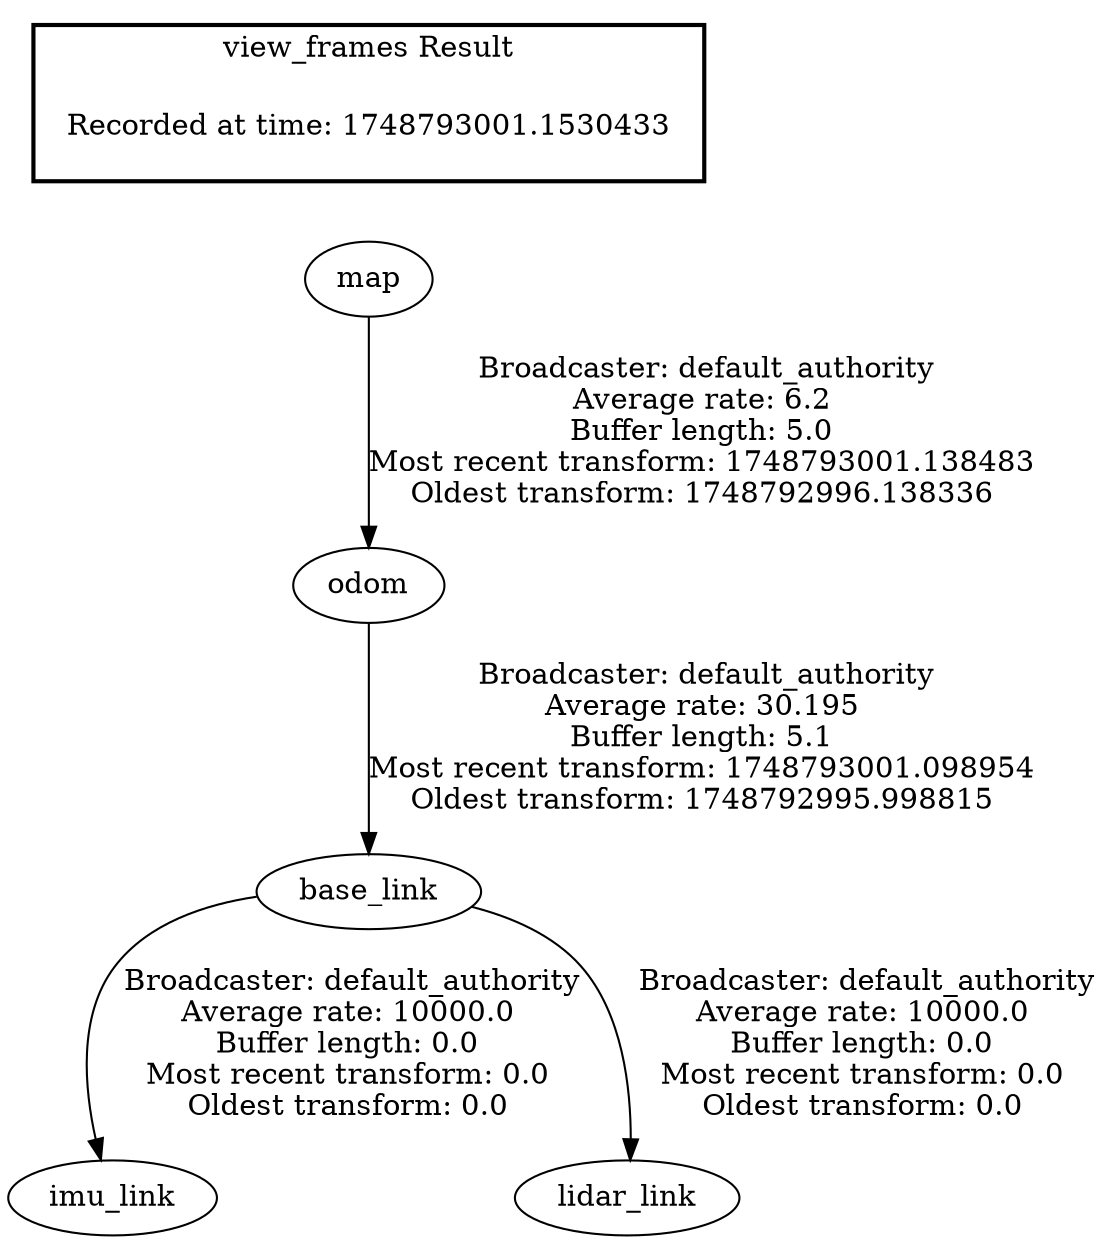 digraph G {
"odom" -> "base_link"[label=" Broadcaster: default_authority\nAverage rate: 30.195\nBuffer length: 5.1\nMost recent transform: 1748793001.098954\nOldest transform: 1748792995.998815\n"];
"map" -> "odom"[label=" Broadcaster: default_authority\nAverage rate: 6.2\nBuffer length: 5.0\nMost recent transform: 1748793001.138483\nOldest transform: 1748792996.138336\n"];
"base_link" -> "imu_link"[label=" Broadcaster: default_authority\nAverage rate: 10000.0\nBuffer length: 0.0\nMost recent transform: 0.0\nOldest transform: 0.0\n"];
"base_link" -> "lidar_link"[label=" Broadcaster: default_authority\nAverage rate: 10000.0\nBuffer length: 0.0\nMost recent transform: 0.0\nOldest transform: 0.0\n"];
edge [style=invis];
 subgraph cluster_legend { style=bold; color=black; label ="view_frames Result";
"Recorded at time: 1748793001.1530433"[ shape=plaintext ] ;
}->"map";
}